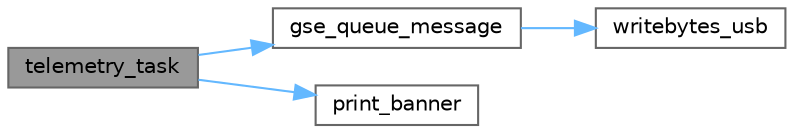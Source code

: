 digraph "telemetry_task"
{
 // INTERACTIVE_SVG=YES
 // LATEX_PDF_SIZE
  bgcolor="transparent";
  edge [fontname=Helvetica,fontsize=10,labelfontname=Helvetica,labelfontsize=10];
  node [fontname=Helvetica,fontsize=10,shape=box,height=0.2,width=0.4];
  rankdir="LR";
  Node1 [id="Node000001",label="telemetry_task",height=0.2,width=0.4,color="gray40", fillcolor="grey60", style="filled", fontcolor="black",tooltip=" "];
  Node1 -> Node2 [id="edge1_Node000001_Node000002",color="steelblue1",style="solid",tooltip=" "];
  Node2 [id="Node000002",label="gse_queue_message",height=0.2,width=0.4,color="grey40", fillcolor="white", style="filled",URL="$gse_8c.html#a07a7ef3b41255450f286364cc3668e54",tooltip=" "];
  Node2 -> Node3 [id="edge2_Node000002_Node000003",color="steelblue1",style="solid",tooltip=" "];
  Node3 [id="Node000003",label="writebytes_usb",height=0.2,width=0.4,color="grey40", fillcolor="white", style="filled",URL="$simulator_2drivers_2src_2usb__uart_8c.html#aeeacfdf2d1ad160004870cf65253058f",tooltip=" "];
  Node1 -> Node4 [id="edge3_Node000001_Node000004",color="steelblue1",style="solid",tooltip=" "];
  Node4 [id="Node000004",label="print_banner",height=0.2,width=0.4,color="grey40", fillcolor="white", style="filled",URL="$test_2unit_2utilities_2log_8c.html#ad6da18174ed9892c214e56bac27bfc7f",tooltip=" "];
}
